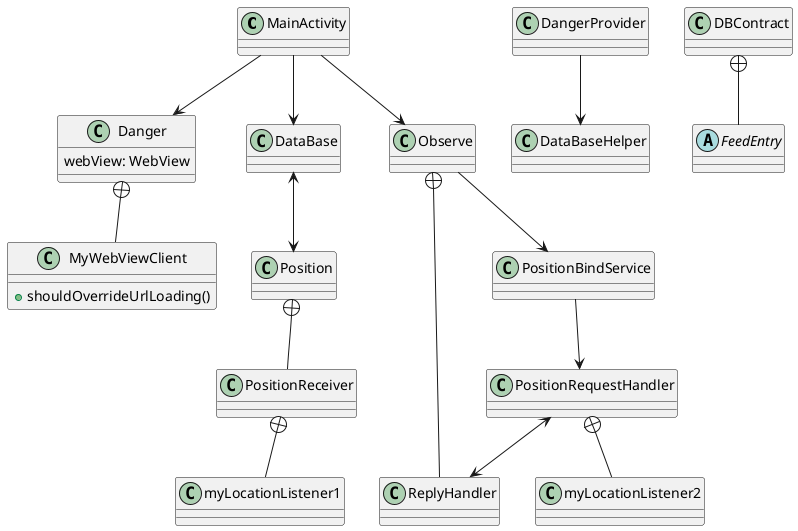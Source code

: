 @startuml
'https://plantuml.com/class-diagram

class MainActivity
class Danger {
 webView: WebView
}
class MyWebViewClient {
 +shouldOverrideUrlLoading()
}
class DataBase
class Observe
class ReplyHandler
class PositionBindService
class PositionRequestHandler
class myLocationListener2
class Position
class PositionReceiver
class myLocationListener1
class DataBaseHelper
class DangerProvider
class DBContract
abstract class FeedEntry

MainActivity --> Danger
MainActivity --> Observe
MainActivity --> DataBase
DataBase <--> Position
DBContract +-- FeedEntry
Position +-- PositionReceiver
Observe +-- ReplyHandler
Observe --> PositionBindService
PositionBindService --> PositionRequestHandler
PositionRequestHandler <--> ReplyHandler
DangerProvider --> DataBaseHelper
Danger +-- MyWebViewClient
PositionReceiver +-- myLocationListener1
PositionRequestHandler +-- myLocationListener2




@enduml